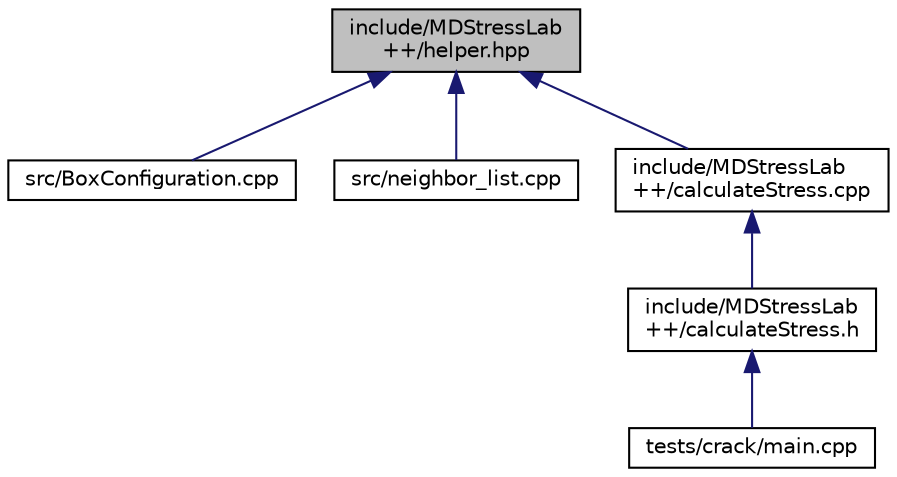 digraph "include/MDStressLab++/helper.hpp"
{
  edge [fontname="Helvetica",fontsize="10",labelfontname="Helvetica",labelfontsize="10"];
  node [fontname="Helvetica",fontsize="10",shape=record];
  Node1 [label="include/MDStressLab\l++/helper.hpp",height=0.2,width=0.4,color="black", fillcolor="grey75", style="filled", fontcolor="black"];
  Node1 -> Node2 [dir="back",color="midnightblue",fontsize="10",style="solid",fontname="Helvetica"];
  Node2 [label="src/BoxConfiguration.cpp",height=0.2,width=0.4,color="black", fillcolor="white", style="filled",URL="$BoxConfiguration_8cpp.html"];
  Node1 -> Node3 [dir="back",color="midnightblue",fontsize="10",style="solid",fontname="Helvetica"];
  Node3 [label="src/neighbor_list.cpp",height=0.2,width=0.4,color="black", fillcolor="white", style="filled",URL="$neighbor__list_8cpp.html"];
  Node1 -> Node4 [dir="back",color="midnightblue",fontsize="10",style="solid",fontname="Helvetica"];
  Node4 [label="include/MDStressLab\l++/calculateStress.cpp",height=0.2,width=0.4,color="black", fillcolor="white", style="filled",URL="$calculateStress_8cpp.html"];
  Node4 -> Node5 [dir="back",color="midnightblue",fontsize="10",style="solid",fontname="Helvetica"];
  Node5 [label="include/MDStressLab\l++/calculateStress.h",height=0.2,width=0.4,color="black", fillcolor="white", style="filled",URL="$calculateStress_8h.html"];
  Node5 -> Node6 [dir="back",color="midnightblue",fontsize="10",style="solid",fontname="Helvetica"];
  Node6 [label="tests/crack/main.cpp",height=0.2,width=0.4,color="black", fillcolor="white", style="filled",URL="$main_8cpp.html"];
}
